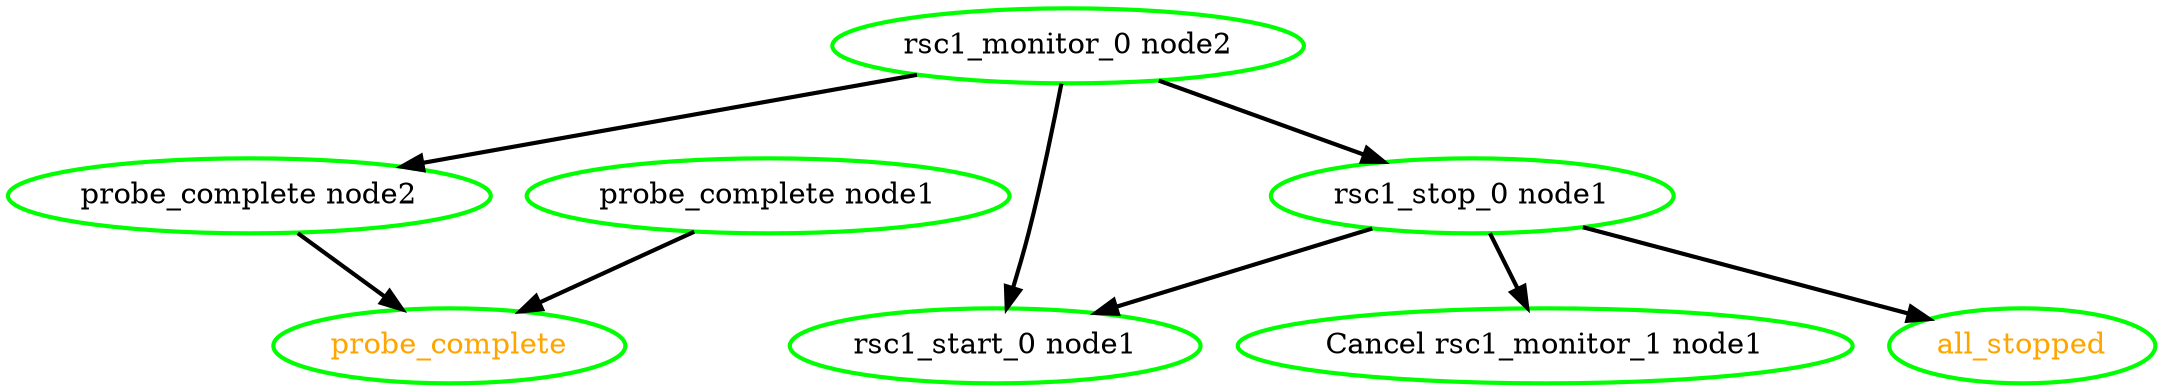  digraph "g" {
"Cancel rsc1_monitor_1 node1" [ style=bold color="green" fontcolor="black" ]
"all_stopped" [ style=bold color="green" fontcolor="orange" ]
"probe_complete node1" -> "probe_complete" [ style = bold]
"probe_complete node1" [ style=bold color="green" fontcolor="black" ]
"probe_complete node2" -> "probe_complete" [ style = bold]
"probe_complete node2" [ style=bold color="green" fontcolor="black" ]
"probe_complete" [ style=bold color="green" fontcolor="orange" ]
"rsc1_monitor_0 node2" -> "probe_complete node2" [ style = bold]
"rsc1_monitor_0 node2" -> "rsc1_start_0 node1" [ style = bold]
"rsc1_monitor_0 node2" -> "rsc1_stop_0 node1" [ style = bold]
"rsc1_monitor_0 node2" [ style=bold color="green" fontcolor="black" ]
"rsc1_start_0 node1" [ style=bold color="green" fontcolor="black" ]
"rsc1_stop_0 node1" -> "Cancel rsc1_monitor_1 node1" [ style = bold]
"rsc1_stop_0 node1" -> "all_stopped" [ style = bold]
"rsc1_stop_0 node1" -> "rsc1_start_0 node1" [ style = bold]
"rsc1_stop_0 node1" [ style=bold color="green" fontcolor="black" ]
}
